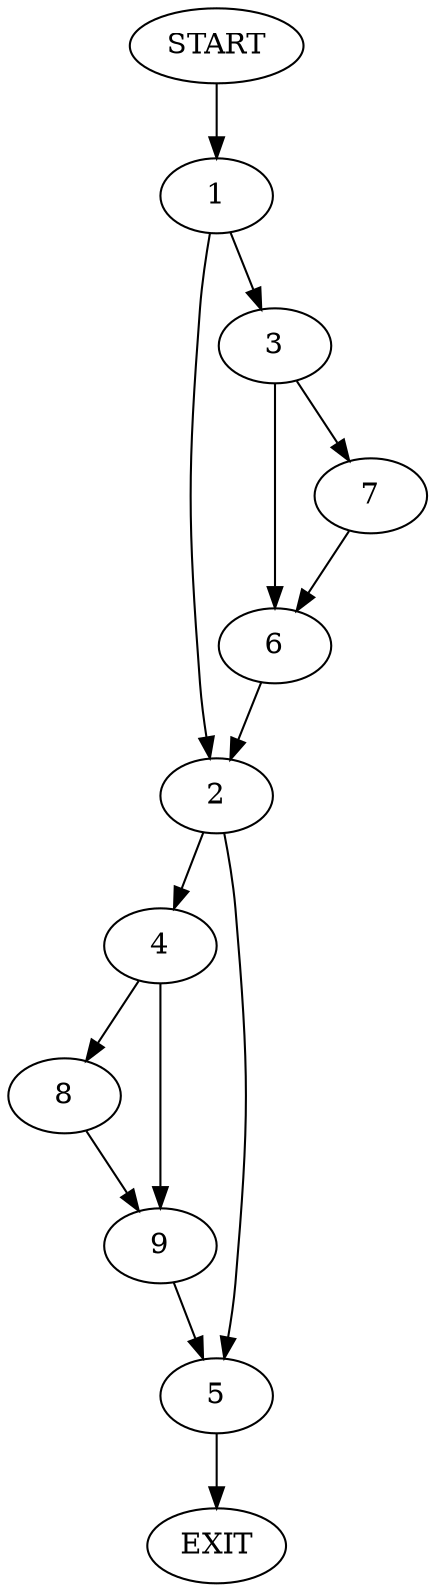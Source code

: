digraph {
0 [label="START"]
10 [label="EXIT"]
0 -> 1
1 -> 2
1 -> 3
2 -> 4
2 -> 5
3 -> 6
3 -> 7
7 -> 6
6 -> 2
4 -> 8
4 -> 9
5 -> 10
8 -> 9
9 -> 5
}
